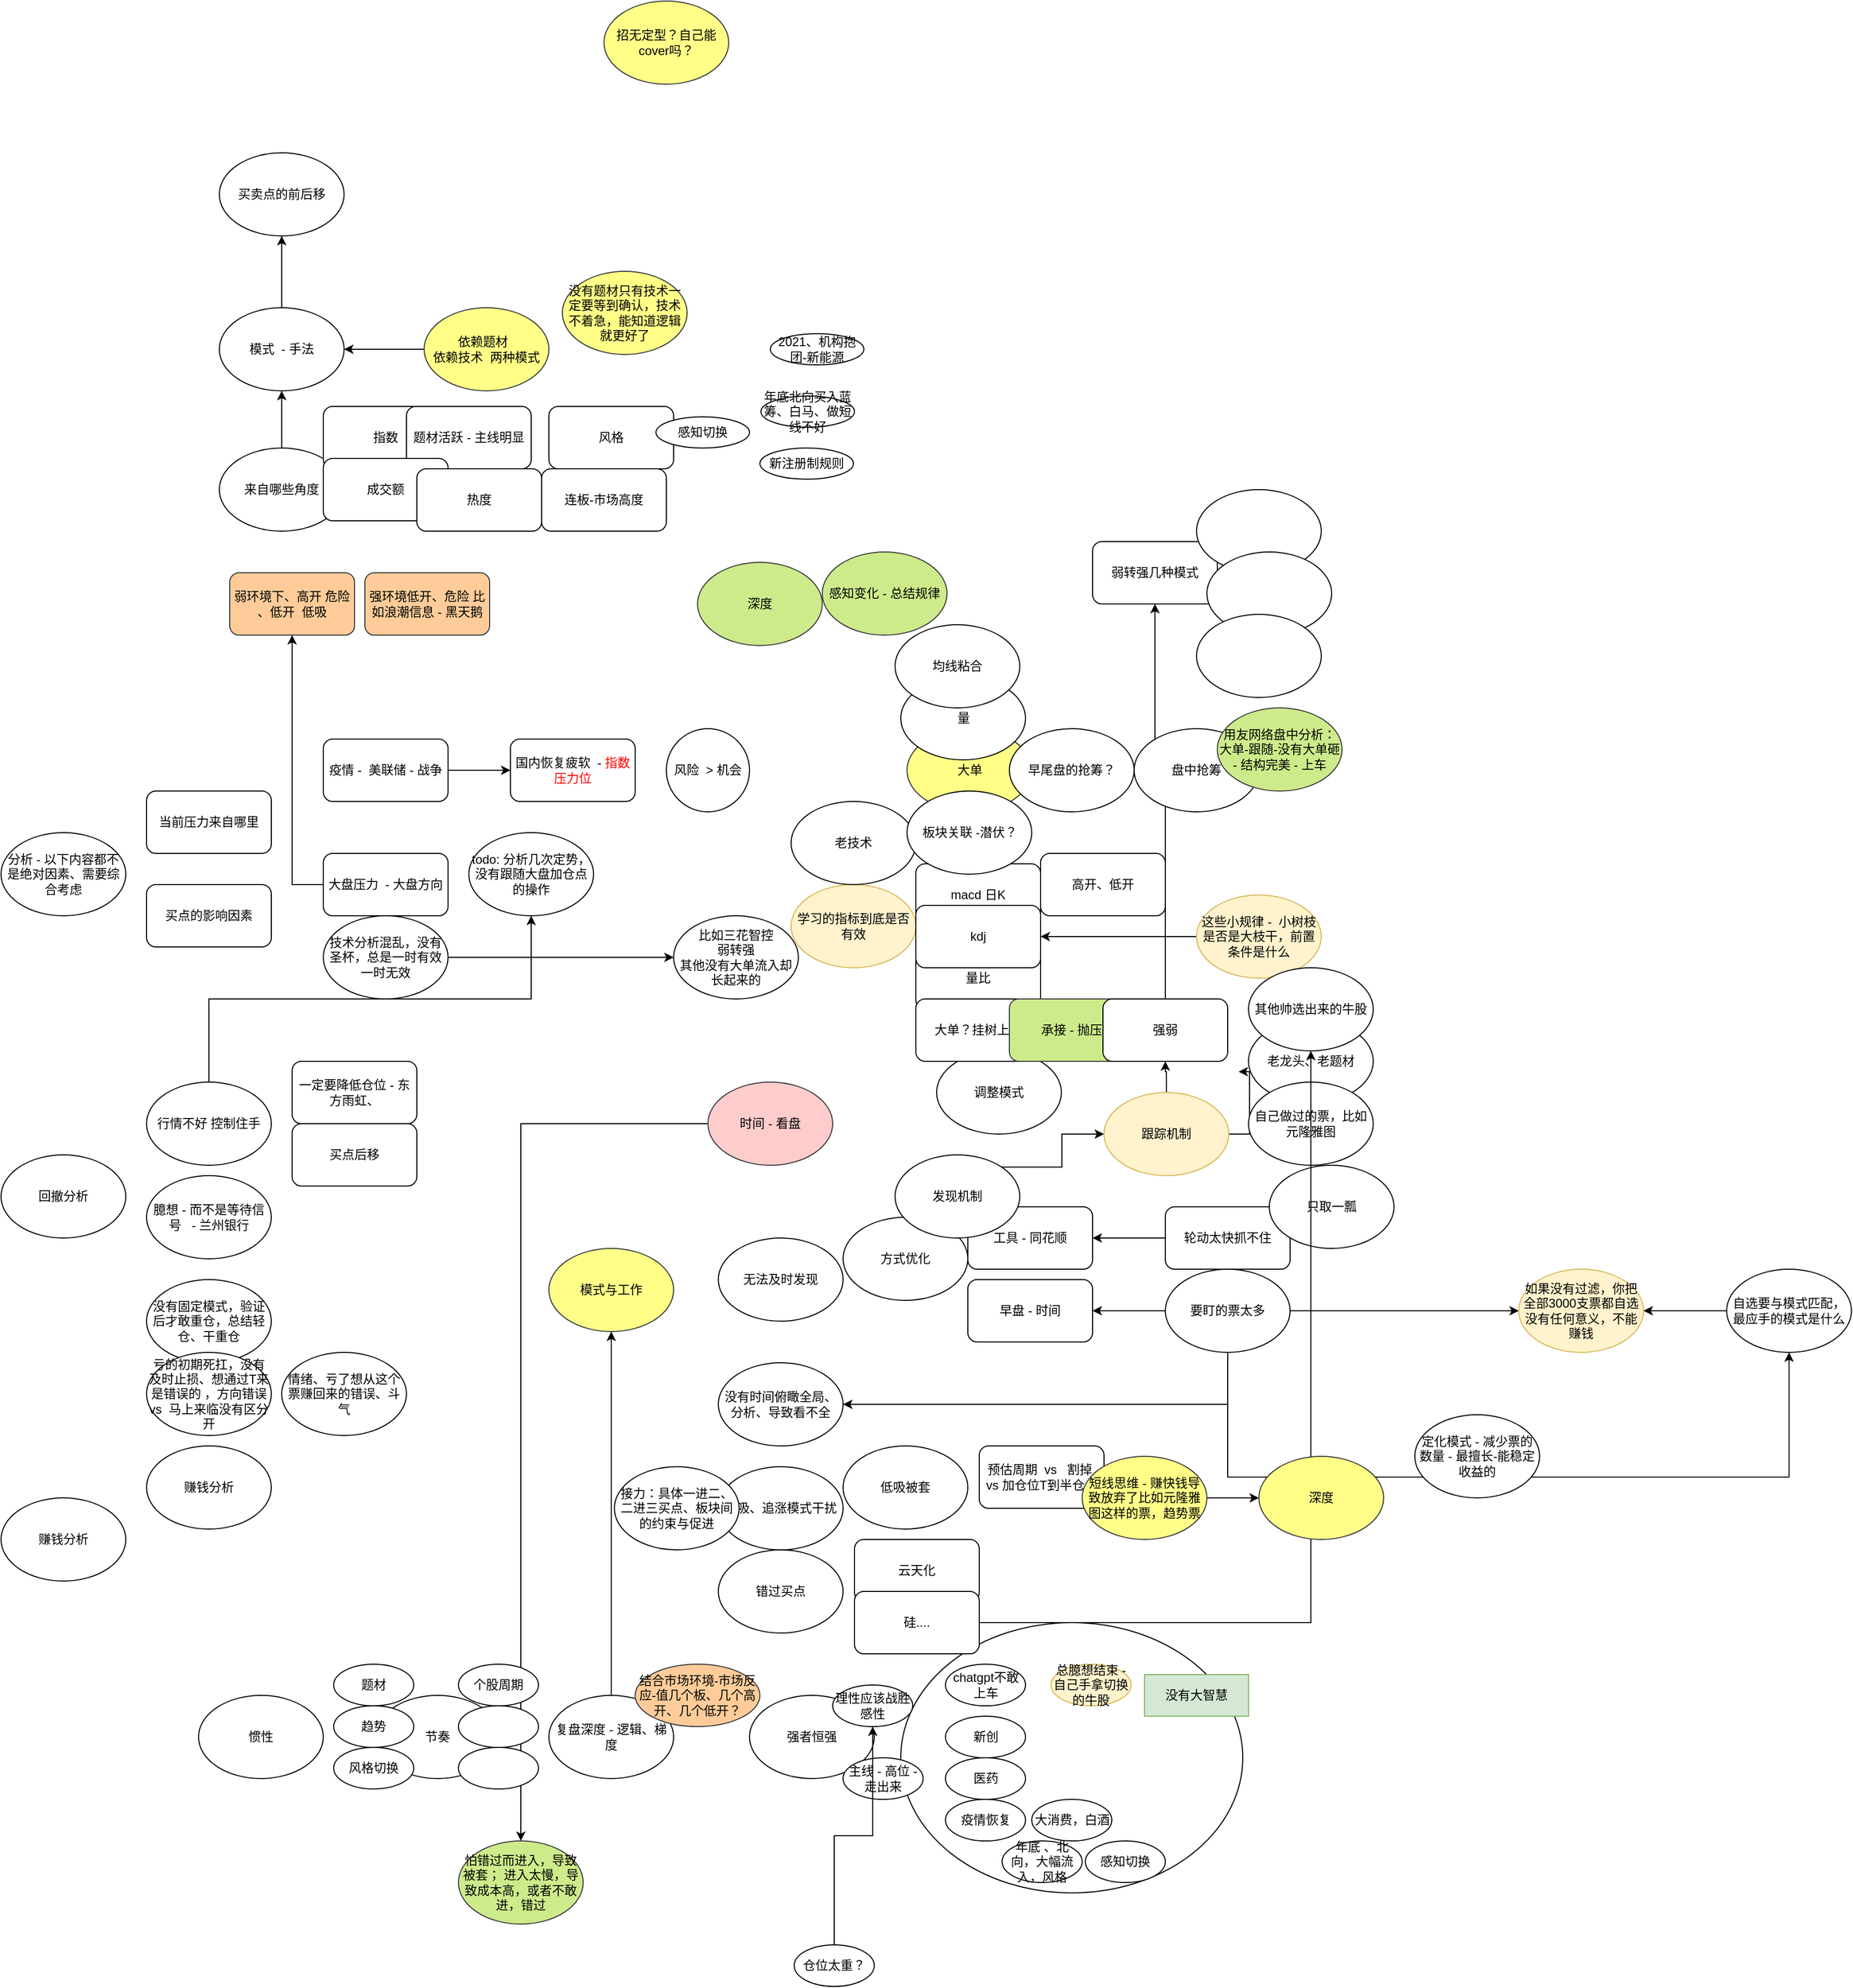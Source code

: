 <mxfile version="21.0.2" type="github">
  <diagram name="第 1 页" id="xATeJDS6ImTI5s4wcXWG">
    <mxGraphModel dx="1434" dy="1971" grid="1" gridSize="10" guides="1" tooltips="1" connect="1" arrows="1" fold="1" page="1" pageScale="1" pageWidth="827" pageHeight="1169" math="0" shadow="0">
      <root>
        <mxCell id="0" />
        <mxCell id="1" parent="0" />
        <mxCell id="1Og0T00IHUKX8OhshonG-95" value="" style="ellipse;whiteSpace=wrap;html=1;" vertex="1" parent="1">
          <mxGeometry x="1045.5" y="790" width="329" height="260" as="geometry" />
        </mxCell>
        <mxCell id="1Og0T00IHUKX8OhshonG-1" value="回撤分析" style="ellipse;whiteSpace=wrap;html=1;" vertex="1" parent="1">
          <mxGeometry x="180" y="340" width="120" height="80" as="geometry" />
        </mxCell>
        <mxCell id="1Og0T00IHUKX8OhshonG-2" value="赚钱分析" style="ellipse;whiteSpace=wrap;html=1;" vertex="1" parent="1">
          <mxGeometry x="180" y="670" width="120" height="80" as="geometry" />
        </mxCell>
        <mxCell id="1Og0T00IHUKX8OhshonG-31" style="edgeStyle=orthogonalEdgeStyle;rounded=0;orthogonalLoop=1;jettySize=auto;html=1;exitX=0.5;exitY=0;exitDx=0;exitDy=0;" edge="1" parent="1" source="1Og0T00IHUKX8OhshonG-3" target="1Og0T00IHUKX8OhshonG-30">
          <mxGeometry relative="1" as="geometry" />
        </mxCell>
        <mxCell id="1Og0T00IHUKX8OhshonG-3" value="行情不好 控制住手" style="ellipse;whiteSpace=wrap;html=1;" vertex="1" parent="1">
          <mxGeometry x="320" y="270" width="120" height="80" as="geometry" />
        </mxCell>
        <mxCell id="1Og0T00IHUKX8OhshonG-4" value="臆想 - 而不是等待信号&amp;nbsp; &amp;nbsp;- 兰州银行" style="ellipse;whiteSpace=wrap;html=1;" vertex="1" parent="1">
          <mxGeometry x="320" y="360" width="120" height="80" as="geometry" />
        </mxCell>
        <mxCell id="1Og0T00IHUKX8OhshonG-5" value="没有固定模式，验证后才敢重仓，总结轻仓、干重仓" style="ellipse;whiteSpace=wrap;html=1;" vertex="1" parent="1">
          <mxGeometry x="320" y="460" width="120" height="80" as="geometry" />
        </mxCell>
        <mxCell id="1Og0T00IHUKX8OhshonG-6" value="一定要降低仓位 - 东方雨虹、" style="rounded=1;whiteSpace=wrap;html=1;" vertex="1" parent="1">
          <mxGeometry x="460" y="250" width="120" height="60" as="geometry" />
        </mxCell>
        <mxCell id="1Og0T00IHUKX8OhshonG-7" value="买点后移" style="rounded=1;whiteSpace=wrap;html=1;" vertex="1" parent="1">
          <mxGeometry x="460" y="310" width="120" height="60" as="geometry" />
        </mxCell>
        <mxCell id="1Og0T00IHUKX8OhshonG-8" value="模式与工作" style="ellipse;whiteSpace=wrap;html=1;fillColor=#ffff88;strokeColor=#36393d;" vertex="1" parent="1">
          <mxGeometry x="707" y="430" width="120" height="80" as="geometry" />
        </mxCell>
        <mxCell id="1Og0T00IHUKX8OhshonG-148" style="edgeStyle=orthogonalEdgeStyle;rounded=0;orthogonalLoop=1;jettySize=auto;html=1;exitX=0;exitY=0.5;exitDx=0;exitDy=0;" edge="1" parent="1" source="1Og0T00IHUKX8OhshonG-9" target="1Og0T00IHUKX8OhshonG-147">
          <mxGeometry relative="1" as="geometry" />
        </mxCell>
        <mxCell id="1Og0T00IHUKX8OhshonG-9" value="时间 - 看盘" style="ellipse;whiteSpace=wrap;html=1;fillColor=#ffcccc;strokeColor=#36393d;" vertex="1" parent="1">
          <mxGeometry x="860" y="270" width="120" height="80" as="geometry" />
        </mxCell>
        <mxCell id="1Og0T00IHUKX8OhshonG-10" value="无法及时发现" style="ellipse;whiteSpace=wrap;html=1;" vertex="1" parent="1">
          <mxGeometry x="870" y="420" width="120" height="80" as="geometry" />
        </mxCell>
        <mxCell id="1Og0T00IHUKX8OhshonG-11" value="调整模式" style="ellipse;whiteSpace=wrap;html=1;" vertex="1" parent="1">
          <mxGeometry x="1080" y="240" width="120" height="80" as="geometry" />
        </mxCell>
        <mxCell id="1Og0T00IHUKX8OhshonG-12" value="方式优化" style="ellipse;whiteSpace=wrap;html=1;" vertex="1" parent="1">
          <mxGeometry x="990" y="400" width="120" height="80" as="geometry" />
        </mxCell>
        <mxCell id="1Og0T00IHUKX8OhshonG-13" value="工具 - 同花顺" style="rounded=1;whiteSpace=wrap;html=1;" vertex="1" parent="1">
          <mxGeometry x="1110" y="390" width="120" height="60" as="geometry" />
        </mxCell>
        <mxCell id="1Og0T00IHUKX8OhshonG-14" value="早盘 - 时间" style="rounded=1;whiteSpace=wrap;html=1;" vertex="1" parent="1">
          <mxGeometry x="1110" y="460" width="120" height="60" as="geometry" />
        </mxCell>
        <mxCell id="1Og0T00IHUKX8OhshonG-16" value="低吸、追涨模式干扰" style="ellipse;whiteSpace=wrap;html=1;" vertex="1" parent="1">
          <mxGeometry x="870" y="640" width="120" height="80" as="geometry" />
        </mxCell>
        <mxCell id="1Og0T00IHUKX8OhshonG-17" value="低吸被套" style="ellipse;whiteSpace=wrap;html=1;" vertex="1" parent="1">
          <mxGeometry x="990" y="620" width="120" height="80" as="geometry" />
        </mxCell>
        <mxCell id="1Og0T00IHUKX8OhshonG-18" value="预估周期&amp;nbsp; vs&amp;nbsp; &amp;nbsp;割掉&amp;nbsp; vs 加仓位T到半仓？" style="rounded=1;whiteSpace=wrap;html=1;" vertex="1" parent="1">
          <mxGeometry x="1121" y="620" width="120" height="60" as="geometry" />
        </mxCell>
        <mxCell id="1Og0T00IHUKX8OhshonG-19" value="赚钱分析" style="ellipse;whiteSpace=wrap;html=1;" vertex="1" parent="1">
          <mxGeometry x="320" y="620" width="120" height="80" as="geometry" />
        </mxCell>
        <mxCell id="1Og0T00IHUKX8OhshonG-20" value="分析 - 以下内容都不是绝对因素、需要综合考虑" style="ellipse;whiteSpace=wrap;html=1;" vertex="1" parent="1">
          <mxGeometry x="180" y="30" width="120" height="80" as="geometry" />
        </mxCell>
        <mxCell id="1Og0T00IHUKX8OhshonG-21" value="当前压力来自哪里" style="rounded=1;whiteSpace=wrap;html=1;" vertex="1" parent="1">
          <mxGeometry x="320" y="-10" width="120" height="60" as="geometry" />
        </mxCell>
        <mxCell id="1Og0T00IHUKX8OhshonG-24" style="edgeStyle=orthogonalEdgeStyle;rounded=0;orthogonalLoop=1;jettySize=auto;html=1;exitX=1;exitY=0.5;exitDx=0;exitDy=0;entryX=0;entryY=0.5;entryDx=0;entryDy=0;" edge="1" parent="1" source="1Og0T00IHUKX8OhshonG-22" target="1Og0T00IHUKX8OhshonG-23">
          <mxGeometry relative="1" as="geometry" />
        </mxCell>
        <mxCell id="1Og0T00IHUKX8OhshonG-22" value="疫情 -&amp;nbsp; 美联储 - 战争" style="rounded=1;whiteSpace=wrap;html=1;" vertex="1" parent="1">
          <mxGeometry x="490" y="-60" width="120" height="60" as="geometry" />
        </mxCell>
        <mxCell id="1Og0T00IHUKX8OhshonG-23" value="国内恢复疲软&amp;nbsp; - &lt;font color=&quot;#ff0000&quot;&gt;指数压力位&lt;/font&gt;" style="rounded=1;whiteSpace=wrap;html=1;" vertex="1" parent="1">
          <mxGeometry x="670" y="-60" width="120" height="60" as="geometry" />
        </mxCell>
        <mxCell id="1Og0T00IHUKX8OhshonG-26" value="风险&amp;nbsp; &amp;gt; 机会" style="ellipse;whiteSpace=wrap;html=1;aspect=fixed;" vertex="1" parent="1">
          <mxGeometry x="820" y="-70" width="80" height="80" as="geometry" />
        </mxCell>
        <mxCell id="1Og0T00IHUKX8OhshonG-27" value="买点的影响因素" style="rounded=1;whiteSpace=wrap;html=1;" vertex="1" parent="1">
          <mxGeometry x="320" y="80" width="120" height="60" as="geometry" />
        </mxCell>
        <mxCell id="1Og0T00IHUKX8OhshonG-109" style="edgeStyle=orthogonalEdgeStyle;rounded=0;orthogonalLoop=1;jettySize=auto;html=1;exitX=0;exitY=0.5;exitDx=0;exitDy=0;" edge="1" parent="1" source="1Og0T00IHUKX8OhshonG-29" target="1Og0T00IHUKX8OhshonG-108">
          <mxGeometry relative="1" as="geometry" />
        </mxCell>
        <mxCell id="1Og0T00IHUKX8OhshonG-29" value="大盘压力&amp;nbsp; - 大盘方向" style="rounded=1;whiteSpace=wrap;html=1;" vertex="1" parent="1">
          <mxGeometry x="490" y="50" width="120" height="60" as="geometry" />
        </mxCell>
        <mxCell id="1Og0T00IHUKX8OhshonG-30" value="todo: 分析几次定势，没有跟随大盘加仓点的操作" style="ellipse;whiteSpace=wrap;html=1;" vertex="1" parent="1">
          <mxGeometry x="630" y="30" width="120" height="80" as="geometry" />
        </mxCell>
        <mxCell id="1Og0T00IHUKX8OhshonG-32" value="惯性" style="ellipse;whiteSpace=wrap;html=1;" vertex="1" parent="1">
          <mxGeometry x="370" y="860" width="120" height="80" as="geometry" />
        </mxCell>
        <mxCell id="1Og0T00IHUKX8OhshonG-33" value="节奏" style="ellipse;whiteSpace=wrap;html=1;" vertex="1" parent="1">
          <mxGeometry x="540" y="860" width="120" height="80" as="geometry" />
        </mxCell>
        <mxCell id="1Og0T00IHUKX8OhshonG-35" style="edgeStyle=orthogonalEdgeStyle;rounded=0;orthogonalLoop=1;jettySize=auto;html=1;exitX=0.5;exitY=0;exitDx=0;exitDy=0;" edge="1" parent="1" source="1Og0T00IHUKX8OhshonG-34" target="1Og0T00IHUKX8OhshonG-8">
          <mxGeometry relative="1" as="geometry" />
        </mxCell>
        <mxCell id="1Og0T00IHUKX8OhshonG-34" value="复盘深度 - 逻辑、梯度" style="ellipse;whiteSpace=wrap;html=1;" vertex="1" parent="1">
          <mxGeometry x="707" y="860" width="120" height="80" as="geometry" />
        </mxCell>
        <mxCell id="1Og0T00IHUKX8OhshonG-37" style="edgeStyle=orthogonalEdgeStyle;rounded=0;orthogonalLoop=1;jettySize=auto;html=1;exitX=0;exitY=0.5;exitDx=0;exitDy=0;" edge="1" parent="1" source="1Og0T00IHUKX8OhshonG-36" target="1Og0T00IHUKX8OhshonG-13">
          <mxGeometry relative="1" as="geometry" />
        </mxCell>
        <mxCell id="1Og0T00IHUKX8OhshonG-36" value="轮动太快抓不住" style="rounded=1;whiteSpace=wrap;html=1;" vertex="1" parent="1">
          <mxGeometry x="1300" y="390" width="120" height="60" as="geometry" />
        </mxCell>
        <mxCell id="1Og0T00IHUKX8OhshonG-38" value="只取一瓢" style="ellipse;whiteSpace=wrap;html=1;" vertex="1" parent="1">
          <mxGeometry x="1400" y="350" width="120" height="80" as="geometry" />
        </mxCell>
        <mxCell id="1Og0T00IHUKX8OhshonG-39" value="强者恒强" style="ellipse;whiteSpace=wrap;html=1;" vertex="1" parent="1">
          <mxGeometry x="900" y="860" width="120" height="80" as="geometry" />
        </mxCell>
        <mxCell id="1Og0T00IHUKX8OhshonG-41" value="题材" style="ellipse;whiteSpace=wrap;html=1;" vertex="1" parent="1">
          <mxGeometry x="500" y="830" width="77" height="40" as="geometry" />
        </mxCell>
        <mxCell id="1Og0T00IHUKX8OhshonG-42" value="趋势" style="ellipse;whiteSpace=wrap;html=1;" vertex="1" parent="1">
          <mxGeometry x="500" y="870" width="77" height="40" as="geometry" />
        </mxCell>
        <mxCell id="1Og0T00IHUKX8OhshonG-43" value="风格切换" style="ellipse;whiteSpace=wrap;html=1;" vertex="1" parent="1">
          <mxGeometry x="500" y="910" width="77" height="40" as="geometry" />
        </mxCell>
        <mxCell id="1Og0T00IHUKX8OhshonG-44" value="个股周期" style="ellipse;whiteSpace=wrap;html=1;" vertex="1" parent="1">
          <mxGeometry x="620" y="830" width="77" height="40" as="geometry" />
        </mxCell>
        <mxCell id="1Og0T00IHUKX8OhshonG-45" value="" style="ellipse;whiteSpace=wrap;html=1;" vertex="1" parent="1">
          <mxGeometry x="620" y="870" width="77" height="40" as="geometry" />
        </mxCell>
        <mxCell id="1Og0T00IHUKX8OhshonG-46" value="" style="ellipse;whiteSpace=wrap;html=1;" vertex="1" parent="1">
          <mxGeometry x="620" y="910" width="77" height="40" as="geometry" />
        </mxCell>
        <mxCell id="1Og0T00IHUKX8OhshonG-47" value="没有时间俯瞰全局、分析、导致看不全" style="ellipse;whiteSpace=wrap;html=1;" vertex="1" parent="1">
          <mxGeometry x="870" y="540" width="120" height="80" as="geometry" />
        </mxCell>
        <mxCell id="1Og0T00IHUKX8OhshonG-48" value="亏的初期死扛，没有及时止损、想通过T来是错误的 ，方向错误 vs&amp;nbsp; 马上来临没有区分开" style="ellipse;whiteSpace=wrap;html=1;" vertex="1" parent="1">
          <mxGeometry x="320" y="530" width="120" height="80" as="geometry" />
        </mxCell>
        <mxCell id="1Og0T00IHUKX8OhshonG-49" value="情绪、亏了想从这个票赚回来的错误、斗气" style="ellipse;whiteSpace=wrap;html=1;" vertex="1" parent="1">
          <mxGeometry x="450" y="530" width="120" height="80" as="geometry" />
        </mxCell>
        <mxCell id="1Og0T00IHUKX8OhshonG-54" style="edgeStyle=orthogonalEdgeStyle;rounded=0;orthogonalLoop=1;jettySize=auto;html=1;exitX=1;exitY=0.5;exitDx=0;exitDy=0;" edge="1" parent="1" source="1Og0T00IHUKX8OhshonG-52" target="1Og0T00IHUKX8OhshonG-53">
          <mxGeometry relative="1" as="geometry" />
        </mxCell>
        <mxCell id="1Og0T00IHUKX8OhshonG-52" value="技术分析混乱，没有圣杯，总是一时有效一时无效" style="ellipse;whiteSpace=wrap;html=1;" vertex="1" parent="1">
          <mxGeometry x="490" y="110" width="120" height="80" as="geometry" />
        </mxCell>
        <mxCell id="1Og0T00IHUKX8OhshonG-53" value="比如三花智控&lt;br&gt;弱转强&lt;br&gt;其他没有大单流入却长起来的" style="ellipse;whiteSpace=wrap;html=1;" vertex="1" parent="1">
          <mxGeometry x="827" y="110" width="120" height="80" as="geometry" />
        </mxCell>
        <mxCell id="1Og0T00IHUKX8OhshonG-57" style="edgeStyle=orthogonalEdgeStyle;rounded=0;orthogonalLoop=1;jettySize=auto;html=1;exitX=0;exitY=0.5;exitDx=0;exitDy=0;" edge="1" parent="1" source="1Og0T00IHUKX8OhshonG-56" target="1Og0T00IHUKX8OhshonG-14">
          <mxGeometry relative="1" as="geometry" />
        </mxCell>
        <mxCell id="1Og0T00IHUKX8OhshonG-58" style="edgeStyle=orthogonalEdgeStyle;rounded=0;orthogonalLoop=1;jettySize=auto;html=1;exitX=0.5;exitY=1;exitDx=0;exitDy=0;entryX=1;entryY=0.5;entryDx=0;entryDy=0;" edge="1" parent="1" source="1Og0T00IHUKX8OhshonG-56" target="1Og0T00IHUKX8OhshonG-47">
          <mxGeometry relative="1" as="geometry" />
        </mxCell>
        <mxCell id="1Og0T00IHUKX8OhshonG-63" style="edgeStyle=orthogonalEdgeStyle;rounded=0;orthogonalLoop=1;jettySize=auto;html=1;exitX=1;exitY=0.5;exitDx=0;exitDy=0;" edge="1" parent="1" source="1Og0T00IHUKX8OhshonG-56" target="1Og0T00IHUKX8OhshonG-60">
          <mxGeometry relative="1" as="geometry" />
        </mxCell>
        <mxCell id="1Og0T00IHUKX8OhshonG-65" style="edgeStyle=orthogonalEdgeStyle;rounded=0;orthogonalLoop=1;jettySize=auto;html=1;exitX=0.5;exitY=1;exitDx=0;exitDy=0;entryX=0.5;entryY=1;entryDx=0;entryDy=0;" edge="1" parent="1" source="1Og0T00IHUKX8OhshonG-56" target="1Og0T00IHUKX8OhshonG-61">
          <mxGeometry relative="1" as="geometry">
            <Array as="points">
              <mxPoint x="1360" y="650" />
              <mxPoint x="1900" y="650" />
            </Array>
          </mxGeometry>
        </mxCell>
        <mxCell id="1Og0T00IHUKX8OhshonG-56" value="要盯的票太多" style="ellipse;whiteSpace=wrap;html=1;" vertex="1" parent="1">
          <mxGeometry x="1300" y="450" width="120" height="80" as="geometry" />
        </mxCell>
        <mxCell id="1Og0T00IHUKX8OhshonG-60" value="如果没有过滤，你把全部3000支票都自选没有任何意义，不能赚钱" style="ellipse;whiteSpace=wrap;html=1;strokeColor=#d6b656;fillColor=#fff2cc;" vertex="1" parent="1">
          <mxGeometry x="1640" y="450" width="120" height="80" as="geometry" />
        </mxCell>
        <mxCell id="1Og0T00IHUKX8OhshonG-62" style="edgeStyle=orthogonalEdgeStyle;rounded=0;orthogonalLoop=1;jettySize=auto;html=1;exitX=0;exitY=0.5;exitDx=0;exitDy=0;" edge="1" parent="1" source="1Og0T00IHUKX8OhshonG-61" target="1Og0T00IHUKX8OhshonG-60">
          <mxGeometry relative="1" as="geometry" />
        </mxCell>
        <mxCell id="1Og0T00IHUKX8OhshonG-61" value="自选要与模式匹配，最应手的模式是什么" style="ellipse;whiteSpace=wrap;html=1;" vertex="1" parent="1">
          <mxGeometry x="1840" y="450" width="120" height="80" as="geometry" />
        </mxCell>
        <mxCell id="1Og0T00IHUKX8OhshonG-68" value="定化模式 - 减少票的数量 - 最擅长-能稳定收益的" style="ellipse;whiteSpace=wrap;html=1;" vertex="1" parent="1">
          <mxGeometry x="1540" y="590" width="120" height="80" as="geometry" />
        </mxCell>
        <mxCell id="1Og0T00IHUKX8OhshonG-69" value="学习的指标到底是否有效" style="ellipse;whiteSpace=wrap;html=1;fillColor=#fff2cc;strokeColor=#d6b656;" vertex="1" parent="1">
          <mxGeometry x="940" y="80" width="120" height="80" as="geometry" />
        </mxCell>
        <mxCell id="1Og0T00IHUKX8OhshonG-70" value="macd 日K" style="rounded=1;whiteSpace=wrap;html=1;" vertex="1" parent="1">
          <mxGeometry x="1060" y="60" width="120" height="60" as="geometry" />
        </mxCell>
        <mxCell id="1Og0T00IHUKX8OhshonG-71" value="量比" style="rounded=1;whiteSpace=wrap;html=1;" vertex="1" parent="1">
          <mxGeometry x="1060" y="140" width="120" height="60" as="geometry" />
        </mxCell>
        <mxCell id="1Og0T00IHUKX8OhshonG-72" value="kdj" style="rounded=1;whiteSpace=wrap;html=1;" vertex="1" parent="1">
          <mxGeometry x="1060" y="100" width="120" height="60" as="geometry" />
        </mxCell>
        <mxCell id="1Og0T00IHUKX8OhshonG-74" style="edgeStyle=orthogonalEdgeStyle;rounded=0;orthogonalLoop=1;jettySize=auto;html=1;exitX=0;exitY=0.5;exitDx=0;exitDy=0;" edge="1" parent="1" source="1Og0T00IHUKX8OhshonG-73" target="1Og0T00IHUKX8OhshonG-72">
          <mxGeometry relative="1" as="geometry" />
        </mxCell>
        <mxCell id="1Og0T00IHUKX8OhshonG-73" value="这些小规律 -&amp;nbsp; 小树枝 是否是大枝干，前置条件是什么" style="ellipse;whiteSpace=wrap;html=1;fillColor=#fff2cc;strokeColor=#d6b656;" vertex="1" parent="1">
          <mxGeometry x="1330" y="90" width="120" height="80" as="geometry" />
        </mxCell>
        <mxCell id="1Og0T00IHUKX8OhshonG-75" value="理性应该战胜感性" style="ellipse;whiteSpace=wrap;html=1;" vertex="1" parent="1">
          <mxGeometry x="980" y="850" width="77" height="40" as="geometry" />
        </mxCell>
        <mxCell id="1Og0T00IHUKX8OhshonG-76" value="chatgpt不敢上车" style="ellipse;whiteSpace=wrap;html=1;" vertex="1" parent="1">
          <mxGeometry x="1088.5" y="830" width="77" height="40" as="geometry" />
        </mxCell>
        <mxCell id="1Og0T00IHUKX8OhshonG-77" value="总臆想结束 - 自己手拿切换的牛股" style="ellipse;whiteSpace=wrap;html=1;fillColor=#fff2cc;strokeColor=#d6b656;" vertex="1" parent="1">
          <mxGeometry x="1190" y="830" width="77" height="40" as="geometry" />
        </mxCell>
        <mxCell id="1Og0T00IHUKX8OhshonG-78" value="新创" style="ellipse;whiteSpace=wrap;html=1;" vertex="1" parent="1">
          <mxGeometry x="1088.5" y="880" width="77" height="40" as="geometry" />
        </mxCell>
        <mxCell id="1Og0T00IHUKX8OhshonG-81" style="edgeStyle=orthogonalEdgeStyle;rounded=0;orthogonalLoop=1;jettySize=auto;html=1;exitX=1;exitY=0;exitDx=0;exitDy=0;" edge="1" parent="1" source="1Og0T00IHUKX8OhshonG-79" target="1Og0T00IHUKX8OhshonG-80">
          <mxGeometry relative="1" as="geometry" />
        </mxCell>
        <mxCell id="1Og0T00IHUKX8OhshonG-79" value="发现机制" style="ellipse;whiteSpace=wrap;html=1;" vertex="1" parent="1">
          <mxGeometry x="1040" y="340" width="120" height="80" as="geometry" />
        </mxCell>
        <mxCell id="1Og0T00IHUKX8OhshonG-84" style="edgeStyle=orthogonalEdgeStyle;rounded=0;orthogonalLoop=1;jettySize=auto;html=1;exitX=1;exitY=0.5;exitDx=0;exitDy=0;" edge="1" parent="1" source="1Og0T00IHUKX8OhshonG-80">
          <mxGeometry relative="1" as="geometry">
            <mxPoint x="1370" y="260" as="targetPoint" />
          </mxGeometry>
        </mxCell>
        <mxCell id="1Og0T00IHUKX8OhshonG-129" value="" style="edgeStyle=orthogonalEdgeStyle;rounded=0;orthogonalLoop=1;jettySize=auto;html=1;" edge="1" parent="1" source="1Og0T00IHUKX8OhshonG-80" target="1Og0T00IHUKX8OhshonG-100">
          <mxGeometry relative="1" as="geometry" />
        </mxCell>
        <mxCell id="1Og0T00IHUKX8OhshonG-80" value="跟踪机制" style="ellipse;whiteSpace=wrap;html=1;fillColor=#fff2cc;strokeColor=#d6b656;" vertex="1" parent="1">
          <mxGeometry x="1241" y="280" width="120" height="80" as="geometry" />
        </mxCell>
        <mxCell id="1Og0T00IHUKX8OhshonG-82" value="老龙头、老题材" style="ellipse;whiteSpace=wrap;html=1;" vertex="1" parent="1">
          <mxGeometry x="1380" y="210" width="120" height="80" as="geometry" />
        </mxCell>
        <mxCell id="1Og0T00IHUKX8OhshonG-83" value="自己做过的票，比如元隆雅图" style="ellipse;whiteSpace=wrap;html=1;" vertex="1" parent="1">
          <mxGeometry x="1380" y="270" width="120" height="80" as="geometry" />
        </mxCell>
        <mxCell id="1Og0T00IHUKX8OhshonG-85" value="错过买点" style="ellipse;whiteSpace=wrap;html=1;" vertex="1" parent="1">
          <mxGeometry x="870" y="720" width="120" height="80" as="geometry" />
        </mxCell>
        <mxCell id="1Og0T00IHUKX8OhshonG-89" style="edgeStyle=orthogonalEdgeStyle;rounded=0;orthogonalLoop=1;jettySize=auto;html=1;exitX=1;exitY=1;exitDx=0;exitDy=0;" edge="1" parent="1" source="1Og0T00IHUKX8OhshonG-86" target="1Og0T00IHUKX8OhshonG-88">
          <mxGeometry relative="1" as="geometry" />
        </mxCell>
        <mxCell id="1Og0T00IHUKX8OhshonG-86" value="云天化" style="rounded=1;whiteSpace=wrap;html=1;" vertex="1" parent="1">
          <mxGeometry x="1001" y="710" width="120" height="60" as="geometry" />
        </mxCell>
        <mxCell id="1Og0T00IHUKX8OhshonG-87" value="硅...." style="rounded=1;whiteSpace=wrap;html=1;" vertex="1" parent="1">
          <mxGeometry x="1001" y="760" width="120" height="60" as="geometry" />
        </mxCell>
        <mxCell id="1Og0T00IHUKX8OhshonG-88" value="其他帅选出来的牛股" style="ellipse;whiteSpace=wrap;html=1;" vertex="1" parent="1">
          <mxGeometry x="1380" y="160" width="120" height="80" as="geometry" />
        </mxCell>
        <mxCell id="1Og0T00IHUKX8OhshonG-90" value="大单？挂树上？" style="rounded=1;whiteSpace=wrap;html=1;" vertex="1" parent="1">
          <mxGeometry x="1060" y="190" width="120" height="60" as="geometry" />
        </mxCell>
        <mxCell id="1Og0T00IHUKX8OhshonG-91" value="承接 - 抛压" style="rounded=1;whiteSpace=wrap;html=1;fillColor=#cdeb8b;strokeColor=#36393d;" vertex="1" parent="1">
          <mxGeometry x="1150" y="190" width="120" height="60" as="geometry" />
        </mxCell>
        <mxCell id="1Og0T00IHUKX8OhshonG-92" value="医药" style="ellipse;whiteSpace=wrap;html=1;" vertex="1" parent="1">
          <mxGeometry x="1088.5" y="920" width="77" height="40" as="geometry" />
        </mxCell>
        <mxCell id="1Og0T00IHUKX8OhshonG-93" value="疫情恢复" style="ellipse;whiteSpace=wrap;html=1;" vertex="1" parent="1">
          <mxGeometry x="1088.5" y="960" width="77" height="40" as="geometry" />
        </mxCell>
        <mxCell id="1Og0T00IHUKX8OhshonG-94" value="大消费，白酒" style="ellipse;whiteSpace=wrap;html=1;" vertex="1" parent="1">
          <mxGeometry x="1171.5" y="960" width="77" height="40" as="geometry" />
        </mxCell>
        <mxCell id="1Og0T00IHUKX8OhshonG-96" value="没有大智慧" style="text;html=1;strokeColor=#82b366;fillColor=#d5e8d4;align=center;verticalAlign=middle;whiteSpace=wrap;rounded=0;" vertex="1" parent="1">
          <mxGeometry x="1280" y="840" width="100" height="40" as="geometry" />
        </mxCell>
        <mxCell id="1Og0T00IHUKX8OhshonG-97" value="老技术" style="ellipse;whiteSpace=wrap;html=1;" vertex="1" parent="1">
          <mxGeometry x="940" width="120" height="80" as="geometry" />
        </mxCell>
        <mxCell id="1Og0T00IHUKX8OhshonG-98" value="大单" style="ellipse;whiteSpace=wrap;html=1;fillColor=#ffff88;strokeColor=#36393d;" vertex="1" parent="1">
          <mxGeometry x="1051.5" y="-70" width="120" height="80" as="geometry" />
        </mxCell>
        <mxCell id="1Og0T00IHUKX8OhshonG-99" value="板块关联 -潜伏？" style="ellipse;whiteSpace=wrap;html=1;" vertex="1" parent="1">
          <mxGeometry x="1051.5" y="-10" width="120" height="80" as="geometry" />
        </mxCell>
        <mxCell id="1Og0T00IHUKX8OhshonG-139" style="edgeStyle=orthogonalEdgeStyle;rounded=0;orthogonalLoop=1;jettySize=auto;html=1;exitX=0.5;exitY=0;exitDx=0;exitDy=0;" edge="1" parent="1" source="1Og0T00IHUKX8OhshonG-100" target="1Og0T00IHUKX8OhshonG-138">
          <mxGeometry relative="1" as="geometry" />
        </mxCell>
        <mxCell id="1Og0T00IHUKX8OhshonG-100" value="强弱" style="rounded=1;whiteSpace=wrap;html=1;" vertex="1" parent="1">
          <mxGeometry x="1240" y="190" width="120" height="60" as="geometry" />
        </mxCell>
        <mxCell id="1Og0T00IHUKX8OhshonG-101" value="深度" style="ellipse;whiteSpace=wrap;html=1;fillColor=#cdeb8b;strokeColor=#36393d;" vertex="1" parent="1">
          <mxGeometry x="850" y="-230" width="120" height="80" as="geometry" />
        </mxCell>
        <mxCell id="1Og0T00IHUKX8OhshonG-102" value="主线 - 高位 - 走出来" style="ellipse;whiteSpace=wrap;html=1;" vertex="1" parent="1">
          <mxGeometry x="990" y="920" width="77" height="40" as="geometry" />
        </mxCell>
        <mxCell id="1Og0T00IHUKX8OhshonG-103" value="结合市场环境-市场反应-值几个板、几个高开、几个低开？" style="ellipse;whiteSpace=wrap;html=1;fillColor=#ffcc99;strokeColor=#36393d;" vertex="1" parent="1">
          <mxGeometry x="790" y="830" width="120" height="60" as="geometry" />
        </mxCell>
        <mxCell id="1Og0T00IHUKX8OhshonG-104" value="高开、低开" style="rounded=1;whiteSpace=wrap;html=1;" vertex="1" parent="1">
          <mxGeometry x="1180" y="50" width="120" height="60" as="geometry" />
        </mxCell>
        <mxCell id="1Og0T00IHUKX8OhshonG-107" style="edgeStyle=orthogonalEdgeStyle;rounded=0;orthogonalLoop=1;jettySize=auto;html=1;exitX=1;exitY=0.5;exitDx=0;exitDy=0;" edge="1" parent="1" source="1Og0T00IHUKX8OhshonG-105" target="1Og0T00IHUKX8OhshonG-106">
          <mxGeometry relative="1" as="geometry" />
        </mxCell>
        <mxCell id="1Og0T00IHUKX8OhshonG-105" value="短线思维 - 赚快钱导致放弃了比如元隆雅图这样的票，趋势票" style="ellipse;whiteSpace=wrap;html=1;fillColor=#ffff88;strokeColor=#36393d;" vertex="1" parent="1">
          <mxGeometry x="1220" y="630" width="120" height="80" as="geometry" />
        </mxCell>
        <mxCell id="1Og0T00IHUKX8OhshonG-106" value="深度" style="ellipse;whiteSpace=wrap;html=1;fillColor=#ffff88;strokeColor=#36393d;" vertex="1" parent="1">
          <mxGeometry x="1390" y="630" width="120" height="80" as="geometry" />
        </mxCell>
        <mxCell id="1Og0T00IHUKX8OhshonG-108" value="弱环境下、高开 危险 、低开&amp;nbsp; 低吸" style="rounded=1;whiteSpace=wrap;html=1;fillColor=#ffcc99;strokeColor=#36393d;" vertex="1" parent="1">
          <mxGeometry x="400" y="-220" width="120" height="60" as="geometry" />
        </mxCell>
        <mxCell id="1Og0T00IHUKX8OhshonG-110" value="强环境低开、危险 比如浪潮信息 - 黑天鹅" style="rounded=1;whiteSpace=wrap;html=1;fillColor=#ffcc99;strokeColor=#36393d;" vertex="1" parent="1">
          <mxGeometry x="530" y="-220" width="120" height="60" as="geometry" />
        </mxCell>
        <mxCell id="1Og0T00IHUKX8OhshonG-133" style="edgeStyle=orthogonalEdgeStyle;rounded=0;orthogonalLoop=1;jettySize=auto;html=1;exitX=0.5;exitY=0;exitDx=0;exitDy=0;" edge="1" parent="1" source="1Og0T00IHUKX8OhshonG-111" target="1Og0T00IHUKX8OhshonG-132">
          <mxGeometry relative="1" as="geometry" />
        </mxCell>
        <mxCell id="1Og0T00IHUKX8OhshonG-111" value="来自哪些角度" style="ellipse;whiteSpace=wrap;html=1;" vertex="1" parent="1">
          <mxGeometry x="390" y="-340" width="120" height="80" as="geometry" />
        </mxCell>
        <mxCell id="1Og0T00IHUKX8OhshonG-112" value="指数" style="rounded=1;whiteSpace=wrap;html=1;" vertex="1" parent="1">
          <mxGeometry x="490" y="-380" width="120" height="60" as="geometry" />
        </mxCell>
        <mxCell id="1Og0T00IHUKX8OhshonG-113" value="题材活跃 - 主线明显" style="rounded=1;whiteSpace=wrap;html=1;" vertex="1" parent="1">
          <mxGeometry x="570" y="-380" width="120" height="60" as="geometry" />
        </mxCell>
        <mxCell id="1Og0T00IHUKX8OhshonG-114" value="风格" style="rounded=1;whiteSpace=wrap;html=1;" vertex="1" parent="1">
          <mxGeometry x="707" y="-380" width="120" height="60" as="geometry" />
        </mxCell>
        <mxCell id="1Og0T00IHUKX8OhshonG-115" value="年底 、北向，大幅流入，风格" style="ellipse;whiteSpace=wrap;html=1;" vertex="1" parent="1">
          <mxGeometry x="1143" y="1000" width="77" height="40" as="geometry" />
        </mxCell>
        <mxCell id="1Og0T00IHUKX8OhshonG-116" value="感知切换" style="ellipse;whiteSpace=wrap;html=1;" vertex="1" parent="1">
          <mxGeometry x="1223" y="1000" width="77" height="40" as="geometry" />
        </mxCell>
        <mxCell id="1Og0T00IHUKX8OhshonG-117" value="感知切换" style="ellipse;whiteSpace=wrap;html=1;" vertex="1" parent="1">
          <mxGeometry x="810" y="-370" width="90" height="30" as="geometry" />
        </mxCell>
        <mxCell id="1Og0T00IHUKX8OhshonG-118" value="年底北向买入蓝筹、白马、做短线不好" style="ellipse;whiteSpace=wrap;html=1;" vertex="1" parent="1">
          <mxGeometry x="911" y="-390" width="90" height="30" as="geometry" />
        </mxCell>
        <mxCell id="1Og0T00IHUKX8OhshonG-119" value="新注册制规则" style="ellipse;whiteSpace=wrap;html=1;" vertex="1" parent="1">
          <mxGeometry x="910" y="-340" width="90" height="30" as="geometry" />
        </mxCell>
        <mxCell id="1Og0T00IHUKX8OhshonG-120" value="成交额" style="rounded=1;whiteSpace=wrap;html=1;" vertex="1" parent="1">
          <mxGeometry x="490" y="-330" width="120" height="60" as="geometry" />
        </mxCell>
        <mxCell id="1Og0T00IHUKX8OhshonG-121" value="热度" style="rounded=1;whiteSpace=wrap;html=1;" vertex="1" parent="1">
          <mxGeometry x="580" y="-320" width="120" height="60" as="geometry" />
        </mxCell>
        <mxCell id="1Og0T00IHUKX8OhshonG-122" value="连板-市场高度" style="rounded=1;whiteSpace=wrap;html=1;" vertex="1" parent="1">
          <mxGeometry x="700" y="-320" width="120" height="60" as="geometry" />
        </mxCell>
        <mxCell id="1Og0T00IHUKX8OhshonG-123" value="2021、机构抱团-新能源" style="ellipse;whiteSpace=wrap;html=1;" vertex="1" parent="1">
          <mxGeometry x="920" y="-450" width="90" height="30" as="geometry" />
        </mxCell>
        <mxCell id="1Og0T00IHUKX8OhshonG-124" value="感知变化 - 总结规律" style="ellipse;whiteSpace=wrap;html=1;fillColor=#cdeb8b;strokeColor=#36393d;" vertex="1" parent="1">
          <mxGeometry x="970" y="-240" width="120" height="80" as="geometry" />
        </mxCell>
        <mxCell id="1Og0T00IHUKX8OhshonG-125" value="早尾盘的抢筹？" style="ellipse;whiteSpace=wrap;html=1;" vertex="1" parent="1">
          <mxGeometry x="1150" y="-70" width="120" height="80" as="geometry" />
        </mxCell>
        <mxCell id="1Og0T00IHUKX8OhshonG-126" value="盘中抢筹" style="ellipse;whiteSpace=wrap;html=1;" vertex="1" parent="1">
          <mxGeometry x="1270" y="-70" width="120" height="80" as="geometry" />
        </mxCell>
        <mxCell id="1Og0T00IHUKX8OhshonG-127" value="用友网络盘中分析：大单-跟随-没有大单砸 - 结构完美 - 上车" style="ellipse;whiteSpace=wrap;html=1;fillColor=#cdeb8b;strokeColor=#36393d;" vertex="1" parent="1">
          <mxGeometry x="1350" y="-90" width="120" height="80" as="geometry" />
        </mxCell>
        <mxCell id="1Og0T00IHUKX8OhshonG-128" value="量" style="ellipse;whiteSpace=wrap;html=1;" vertex="1" parent="1">
          <mxGeometry x="1045.5" y="-120" width="120" height="80" as="geometry" />
        </mxCell>
        <mxCell id="1Og0T00IHUKX8OhshonG-131" style="edgeStyle=orthogonalEdgeStyle;rounded=0;orthogonalLoop=1;jettySize=auto;html=1;exitX=0.5;exitY=0;exitDx=0;exitDy=0;" edge="1" parent="1" source="1Og0T00IHUKX8OhshonG-130" target="1Og0T00IHUKX8OhshonG-75">
          <mxGeometry relative="1" as="geometry" />
        </mxCell>
        <mxCell id="1Og0T00IHUKX8OhshonG-130" value="仓位太重？" style="ellipse;whiteSpace=wrap;html=1;" vertex="1" parent="1">
          <mxGeometry x="943" y="1100" width="77" height="40" as="geometry" />
        </mxCell>
        <mxCell id="1Og0T00IHUKX8OhshonG-137" style="edgeStyle=orthogonalEdgeStyle;rounded=0;orthogonalLoop=1;jettySize=auto;html=1;exitX=0.5;exitY=0;exitDx=0;exitDy=0;" edge="1" parent="1" source="1Og0T00IHUKX8OhshonG-132" target="1Og0T00IHUKX8OhshonG-135">
          <mxGeometry relative="1" as="geometry" />
        </mxCell>
        <mxCell id="1Og0T00IHUKX8OhshonG-132" value="模式&amp;nbsp; - 手法" style="ellipse;whiteSpace=wrap;html=1;" vertex="1" parent="1">
          <mxGeometry x="390" y="-475" width="120" height="80" as="geometry" />
        </mxCell>
        <mxCell id="1Og0T00IHUKX8OhshonG-135" value="买卖点的前后移" style="ellipse;whiteSpace=wrap;html=1;" vertex="1" parent="1">
          <mxGeometry x="390" y="-624" width="120" height="80" as="geometry" />
        </mxCell>
        <mxCell id="1Og0T00IHUKX8OhshonG-138" value="弱转强几种模式" style="rounded=1;whiteSpace=wrap;html=1;" vertex="1" parent="1">
          <mxGeometry x="1230" y="-250" width="120" height="60" as="geometry" />
        </mxCell>
        <mxCell id="1Og0T00IHUKX8OhshonG-140" value="" style="ellipse;whiteSpace=wrap;html=1;" vertex="1" parent="1">
          <mxGeometry x="1330" y="-300" width="120" height="80" as="geometry" />
        </mxCell>
        <mxCell id="1Og0T00IHUKX8OhshonG-141" value="" style="ellipse;whiteSpace=wrap;html=1;" vertex="1" parent="1">
          <mxGeometry x="1340" y="-240" width="120" height="80" as="geometry" />
        </mxCell>
        <mxCell id="1Og0T00IHUKX8OhshonG-142" value="" style="ellipse;whiteSpace=wrap;html=1;" vertex="1" parent="1">
          <mxGeometry x="1330" y="-180" width="120" height="80" as="geometry" />
        </mxCell>
        <mxCell id="1Og0T00IHUKX8OhshonG-144" style="edgeStyle=orthogonalEdgeStyle;rounded=0;orthogonalLoop=1;jettySize=auto;html=1;exitX=0;exitY=0.5;exitDx=0;exitDy=0;" edge="1" parent="1" source="1Og0T00IHUKX8OhshonG-143" target="1Og0T00IHUKX8OhshonG-132">
          <mxGeometry relative="1" as="geometry" />
        </mxCell>
        <mxCell id="1Og0T00IHUKX8OhshonG-143" value="依赖题材&amp;nbsp;&amp;nbsp;&lt;br&gt;依赖技术&amp;nbsp; 两种模式" style="ellipse;whiteSpace=wrap;html=1;fillColor=#ffff88;strokeColor=#36393d;" vertex="1" parent="1">
          <mxGeometry x="587" y="-475" width="120" height="80" as="geometry" />
        </mxCell>
        <mxCell id="1Og0T00IHUKX8OhshonG-145" value="没有题材只有技术一定要等到确认，技术不着急，能知道逻辑就更好了" style="ellipse;whiteSpace=wrap;html=1;fillColor=#ffff88;strokeColor=#36393d;" vertex="1" parent="1">
          <mxGeometry x="720" y="-510" width="120" height="80" as="geometry" />
        </mxCell>
        <mxCell id="1Og0T00IHUKX8OhshonG-146" value="招无定型？自己能cover吗？" style="ellipse;whiteSpace=wrap;html=1;fillColor=#ffff88;strokeColor=#36393d;" vertex="1" parent="1">
          <mxGeometry x="760" y="-770" width="120" height="80" as="geometry" />
        </mxCell>
        <mxCell id="1Og0T00IHUKX8OhshonG-147" value="怕错过而进入，导致被套； 进入太慢，导致成本高，或者不敢进，错过" style="ellipse;whiteSpace=wrap;html=1;fillColor=#cdeb8b;strokeColor=#36393d;" vertex="1" parent="1">
          <mxGeometry x="620" y="1000" width="120" height="80" as="geometry" />
        </mxCell>
        <mxCell id="1Og0T00IHUKX8OhshonG-149" value="均线粘合" style="ellipse;whiteSpace=wrap;html=1;" vertex="1" parent="1">
          <mxGeometry x="1040" y="-170" width="120" height="80" as="geometry" />
        </mxCell>
        <mxCell id="1Og0T00IHUKX8OhshonG-150" value="接力：具体一进二、二进三买点、板块间的约束与促进" style="ellipse;whiteSpace=wrap;html=1;" vertex="1" parent="1">
          <mxGeometry x="770" y="640" width="120" height="80" as="geometry" />
        </mxCell>
      </root>
    </mxGraphModel>
  </diagram>
</mxfile>
